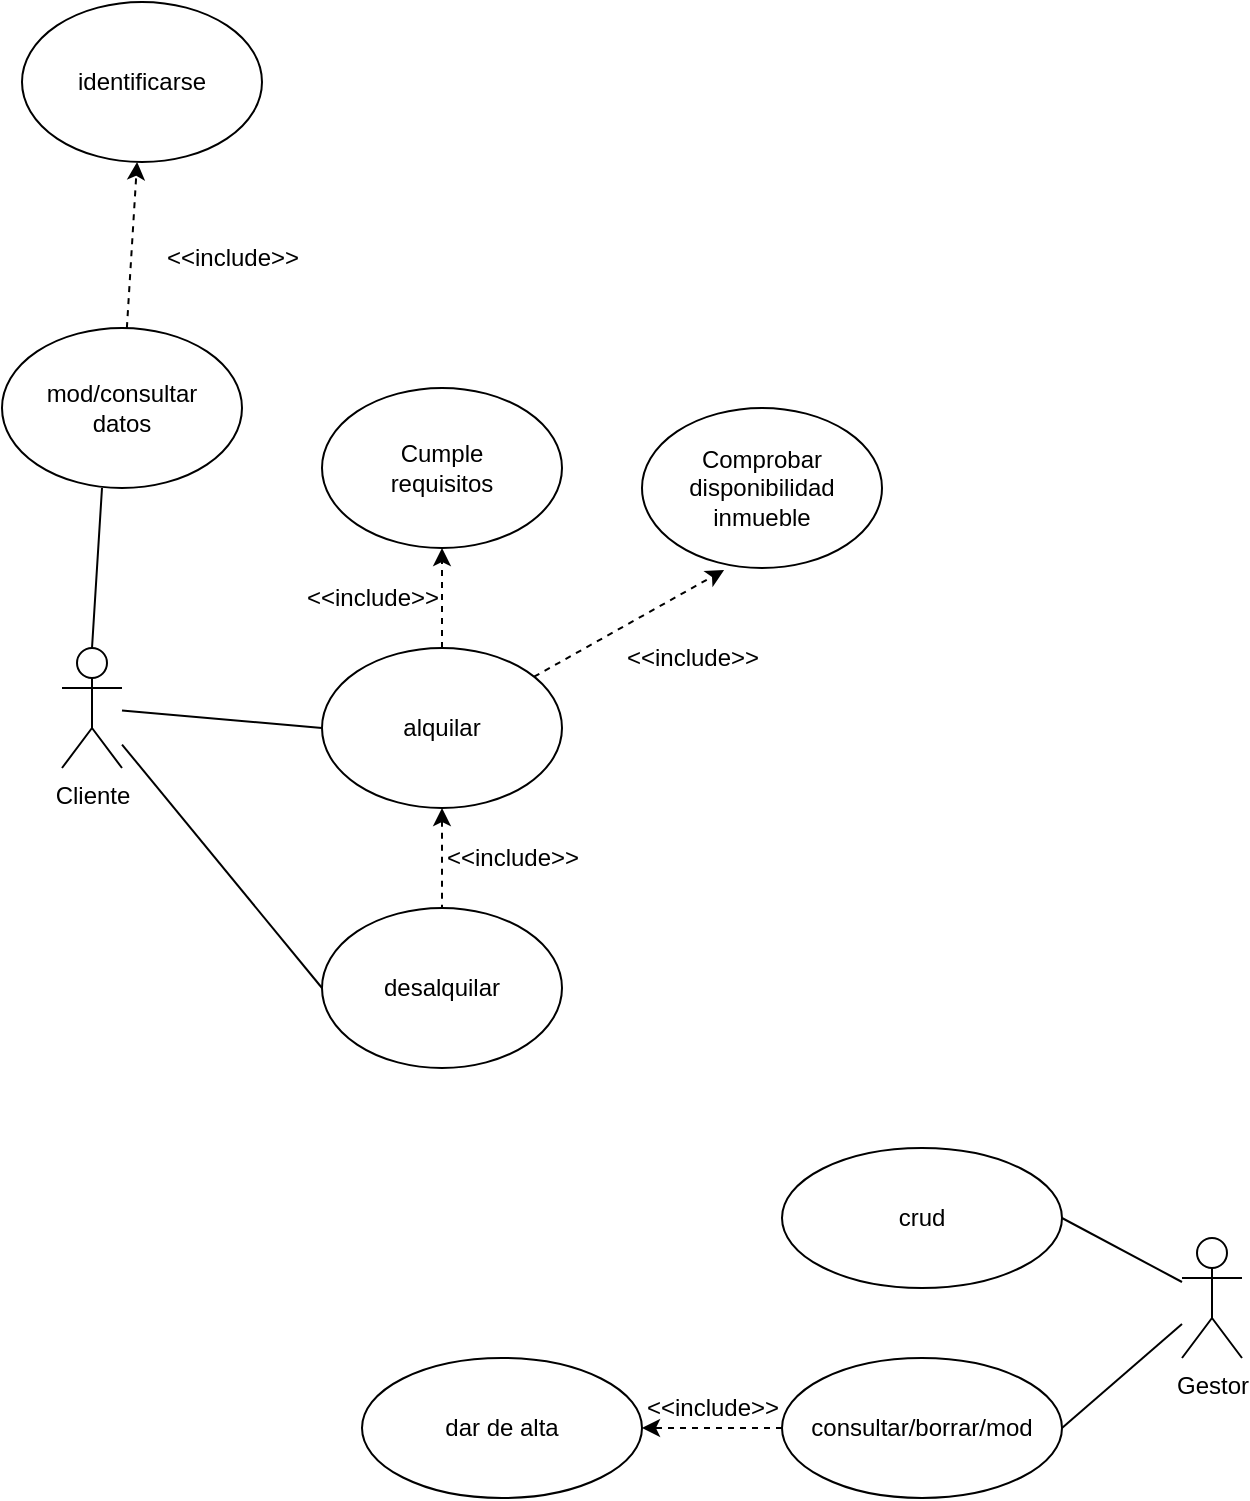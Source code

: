 <mxfile version="21.2.2" type="device">
  <diagram id="C5RBs43oDa-KdzZeNtuy" name="Page-1">
    <mxGraphModel dx="1434" dy="1925" grid="1" gridSize="10" guides="1" tooltips="1" connect="1" arrows="1" fold="1" page="1" pageScale="1" pageWidth="827" pageHeight="1169" math="0" shadow="0">
      <root>
        <mxCell id="WIyWlLk6GJQsqaUBKTNV-0" />
        <mxCell id="WIyWlLk6GJQsqaUBKTNV-1" parent="WIyWlLk6GJQsqaUBKTNV-0" />
        <mxCell id="JjqVr0-R0mk3wwgAAgco-20" style="rounded=0;orthogonalLoop=1;jettySize=auto;html=1;entryX=0;entryY=0.5;entryDx=0;entryDy=0;endArrow=none;endFill=0;" edge="1" parent="WIyWlLk6GJQsqaUBKTNV-1" source="JjqVr0-R0mk3wwgAAgco-0" target="JjqVr0-R0mk3wwgAAgco-1">
          <mxGeometry relative="1" as="geometry" />
        </mxCell>
        <mxCell id="JjqVr0-R0mk3wwgAAgco-21" style="rounded=0;orthogonalLoop=1;jettySize=auto;html=1;entryX=0;entryY=0.5;entryDx=0;entryDy=0;endArrow=none;endFill=0;" edge="1" parent="WIyWlLk6GJQsqaUBKTNV-1" source="JjqVr0-R0mk3wwgAAgco-0" target="JjqVr0-R0mk3wwgAAgco-16">
          <mxGeometry relative="1" as="geometry" />
        </mxCell>
        <mxCell id="JjqVr0-R0mk3wwgAAgco-0" value="Cliente" style="shape=umlActor;verticalLabelPosition=bottom;verticalAlign=top;html=1;outlineConnect=0;" vertex="1" parent="WIyWlLk6GJQsqaUBKTNV-1">
          <mxGeometry x="70" y="190" width="30" height="60" as="geometry" />
        </mxCell>
        <mxCell id="JjqVr0-R0mk3wwgAAgco-3" style="rounded=0;orthogonalLoop=1;jettySize=auto;html=1;dashed=1;" edge="1" parent="WIyWlLk6GJQsqaUBKTNV-1" source="JjqVr0-R0mk3wwgAAgco-1" target="JjqVr0-R0mk3wwgAAgco-2">
          <mxGeometry relative="1" as="geometry" />
        </mxCell>
        <mxCell id="JjqVr0-R0mk3wwgAAgco-7" style="rounded=0;orthogonalLoop=1;jettySize=auto;html=1;entryX=0.342;entryY=1.013;entryDx=0;entryDy=0;entryPerimeter=0;dashed=1;" edge="1" parent="WIyWlLk6GJQsqaUBKTNV-1" source="JjqVr0-R0mk3wwgAAgco-1" target="JjqVr0-R0mk3wwgAAgco-4">
          <mxGeometry relative="1" as="geometry" />
        </mxCell>
        <mxCell id="JjqVr0-R0mk3wwgAAgco-17" style="rounded=0;orthogonalLoop=1;jettySize=auto;html=1;entryX=0.5;entryY=0;entryDx=0;entryDy=0;dashed=1;endArrow=none;endFill=0;startArrow=classic;startFill=1;" edge="1" parent="WIyWlLk6GJQsqaUBKTNV-1" source="JjqVr0-R0mk3wwgAAgco-1" target="JjqVr0-R0mk3wwgAAgco-16">
          <mxGeometry relative="1" as="geometry" />
        </mxCell>
        <mxCell id="JjqVr0-R0mk3wwgAAgco-1" value="alquilar" style="ellipse;whiteSpace=wrap;html=1;" vertex="1" parent="WIyWlLk6GJQsqaUBKTNV-1">
          <mxGeometry x="200" y="190" width="120" height="80" as="geometry" />
        </mxCell>
        <mxCell id="JjqVr0-R0mk3wwgAAgco-2" value="Cumple&lt;br&gt;requisitos" style="ellipse;whiteSpace=wrap;html=1;" vertex="1" parent="WIyWlLk6GJQsqaUBKTNV-1">
          <mxGeometry x="200" y="60" width="120" height="80" as="geometry" />
        </mxCell>
        <mxCell id="JjqVr0-R0mk3wwgAAgco-4" value="Comprobar&lt;br&gt;disponibilidad&lt;br&gt;inmueble" style="ellipse;whiteSpace=wrap;html=1;" vertex="1" parent="WIyWlLk6GJQsqaUBKTNV-1">
          <mxGeometry x="360" y="70" width="120" height="80" as="geometry" />
        </mxCell>
        <mxCell id="JjqVr0-R0mk3wwgAAgco-8" value="&amp;lt;&amp;lt;include&amp;gt;&amp;gt;" style="text;html=1;align=center;verticalAlign=middle;resizable=0;points=[];autosize=1;strokeColor=none;fillColor=none;" vertex="1" parent="WIyWlLk6GJQsqaUBKTNV-1">
          <mxGeometry x="340" y="180" width="90" height="30" as="geometry" />
        </mxCell>
        <mxCell id="JjqVr0-R0mk3wwgAAgco-9" value="&amp;lt;&amp;lt;include&amp;gt;&amp;gt;" style="text;html=1;align=center;verticalAlign=middle;resizable=0;points=[];autosize=1;strokeColor=none;fillColor=none;" vertex="1" parent="WIyWlLk6GJQsqaUBKTNV-1">
          <mxGeometry x="180" y="150" width="90" height="30" as="geometry" />
        </mxCell>
        <mxCell id="JjqVr0-R0mk3wwgAAgco-15" style="rounded=0;orthogonalLoop=1;jettySize=auto;html=1;entryX=1;entryY=0.5;entryDx=0;entryDy=0;endArrow=none;endFill=0;" edge="1" parent="WIyWlLk6GJQsqaUBKTNV-1" source="JjqVr0-R0mk3wwgAAgco-10" target="JjqVr0-R0mk3wwgAAgco-14">
          <mxGeometry relative="1" as="geometry" />
        </mxCell>
        <mxCell id="JjqVr0-R0mk3wwgAAgco-10" value="Gestor" style="shape=umlActor;verticalLabelPosition=bottom;verticalAlign=top;html=1;outlineConnect=0;" vertex="1" parent="WIyWlLk6GJQsqaUBKTNV-1">
          <mxGeometry x="630" y="485" width="30" height="60" as="geometry" />
        </mxCell>
        <mxCell id="JjqVr0-R0mk3wwgAAgco-14" value="crud" style="ellipse;whiteSpace=wrap;html=1;" vertex="1" parent="WIyWlLk6GJQsqaUBKTNV-1">
          <mxGeometry x="430" y="440" width="140" height="70" as="geometry" />
        </mxCell>
        <mxCell id="JjqVr0-R0mk3wwgAAgco-16" value="desalquilar" style="ellipse;whiteSpace=wrap;html=1;" vertex="1" parent="WIyWlLk6GJQsqaUBKTNV-1">
          <mxGeometry x="200" y="320" width="120" height="80" as="geometry" />
        </mxCell>
        <mxCell id="JjqVr0-R0mk3wwgAAgco-23" style="edgeStyle=orthogonalEdgeStyle;rounded=0;orthogonalLoop=1;jettySize=auto;html=1;dashed=1;" edge="1" parent="WIyWlLk6GJQsqaUBKTNV-1" source="JjqVr0-R0mk3wwgAAgco-19" target="JjqVr0-R0mk3wwgAAgco-22">
          <mxGeometry relative="1" as="geometry" />
        </mxCell>
        <mxCell id="JjqVr0-R0mk3wwgAAgco-19" value="consultar/borrar/mod" style="ellipse;whiteSpace=wrap;html=1;" vertex="1" parent="WIyWlLk6GJQsqaUBKTNV-1">
          <mxGeometry x="430" y="545" width="140" height="70" as="geometry" />
        </mxCell>
        <mxCell id="JjqVr0-R0mk3wwgAAgco-22" value="dar de alta" style="ellipse;whiteSpace=wrap;html=1;" vertex="1" parent="WIyWlLk6GJQsqaUBKTNV-1">
          <mxGeometry x="220" y="545" width="140" height="70" as="geometry" />
        </mxCell>
        <mxCell id="JjqVr0-R0mk3wwgAAgco-24" value="&amp;lt;&amp;lt;include&amp;gt;&amp;gt;" style="text;html=1;align=center;verticalAlign=middle;resizable=0;points=[];autosize=1;strokeColor=none;fillColor=none;" vertex="1" parent="WIyWlLk6GJQsqaUBKTNV-1">
          <mxGeometry x="350" y="555" width="90" height="30" as="geometry" />
        </mxCell>
        <mxCell id="JjqVr0-R0mk3wwgAAgco-25" style="rounded=0;orthogonalLoop=1;jettySize=auto;html=1;entryX=1;entryY=0.5;entryDx=0;entryDy=0;endArrow=none;endFill=0;" edge="1" parent="WIyWlLk6GJQsqaUBKTNV-1" source="JjqVr0-R0mk3wwgAAgco-10" target="JjqVr0-R0mk3wwgAAgco-19">
          <mxGeometry relative="1" as="geometry">
            <mxPoint x="640" y="517" as="sourcePoint" />
            <mxPoint x="580" y="485" as="targetPoint" />
          </mxGeometry>
        </mxCell>
        <mxCell id="JjqVr0-R0mk3wwgAAgco-26" style="rounded=0;orthogonalLoop=1;jettySize=auto;html=1;endArrow=none;endFill=0;exitX=0.5;exitY=0;exitDx=0;exitDy=0;exitPerimeter=0;" edge="1" parent="WIyWlLk6GJQsqaUBKTNV-1" source="JjqVr0-R0mk3wwgAAgco-0">
          <mxGeometry relative="1" as="geometry">
            <mxPoint x="110" y="231" as="sourcePoint" />
            <mxPoint x="90" y="110" as="targetPoint" />
          </mxGeometry>
        </mxCell>
        <mxCell id="JjqVr0-R0mk3wwgAAgco-29" style="rounded=0;orthogonalLoop=1;jettySize=auto;html=1;dashed=1;" edge="1" parent="WIyWlLk6GJQsqaUBKTNV-1" source="JjqVr0-R0mk3wwgAAgco-27" target="JjqVr0-R0mk3wwgAAgco-28">
          <mxGeometry relative="1" as="geometry" />
        </mxCell>
        <mxCell id="JjqVr0-R0mk3wwgAAgco-27" value="mod/consultar&lt;br&gt;datos" style="ellipse;whiteSpace=wrap;html=1;" vertex="1" parent="WIyWlLk6GJQsqaUBKTNV-1">
          <mxGeometry x="40" y="30" width="120" height="80" as="geometry" />
        </mxCell>
        <mxCell id="JjqVr0-R0mk3wwgAAgco-28" value="identificarse" style="ellipse;whiteSpace=wrap;html=1;" vertex="1" parent="WIyWlLk6GJQsqaUBKTNV-1">
          <mxGeometry x="50" y="-133" width="120" height="80" as="geometry" />
        </mxCell>
        <mxCell id="JjqVr0-R0mk3wwgAAgco-30" value="&amp;lt;&amp;lt;include&amp;gt;&amp;gt;" style="text;html=1;align=center;verticalAlign=middle;resizable=0;points=[];autosize=1;strokeColor=none;fillColor=none;" vertex="1" parent="WIyWlLk6GJQsqaUBKTNV-1">
          <mxGeometry x="110" y="-20" width="90" height="30" as="geometry" />
        </mxCell>
        <mxCell id="JjqVr0-R0mk3wwgAAgco-31" value="&amp;lt;&amp;lt;include&amp;gt;&amp;gt;" style="text;html=1;align=center;verticalAlign=middle;resizable=0;points=[];autosize=1;strokeColor=none;fillColor=none;" vertex="1" parent="WIyWlLk6GJQsqaUBKTNV-1">
          <mxGeometry x="250" y="280" width="90" height="30" as="geometry" />
        </mxCell>
      </root>
    </mxGraphModel>
  </diagram>
</mxfile>
